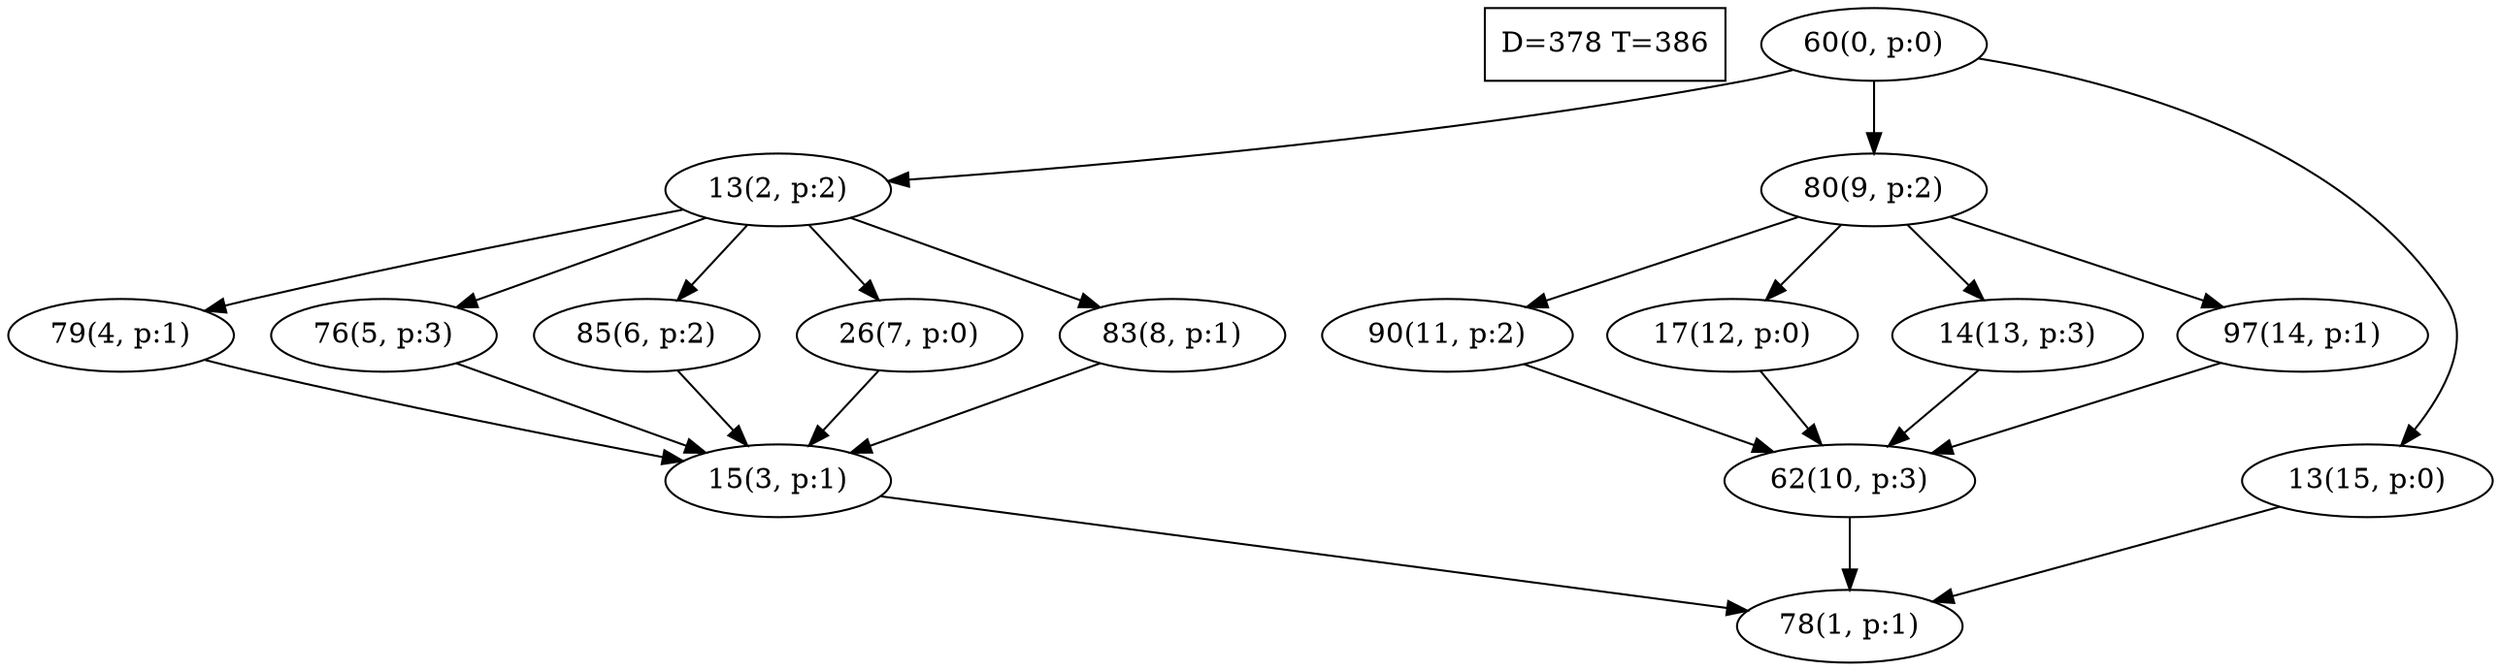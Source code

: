digraph Task {
i [shape=box, label="D=378 T=386"]; 
0 [label="60(0, p:0)"];
1 [label="78(1, p:1)"];
2 [label="13(2, p:2)"];
3 [label="15(3, p:1)"];
4 [label="79(4, p:1)"];
5 [label="76(5, p:3)"];
6 [label="85(6, p:2)"];
7 [label="26(7, p:0)"];
8 [label="83(8, p:1)"];
9 [label="80(9, p:2)"];
10 [label="62(10, p:3)"];
11 [label="90(11, p:2)"];
12 [label="17(12, p:0)"];
13 [label="14(13, p:3)"];
14 [label="97(14, p:1)"];
15 [label="13(15, p:0)"];
0 -> 2;
0 -> 9;
0 -> 15;
2 -> 4;
2 -> 5;
2 -> 6;
2 -> 7;
2 -> 8;
3 -> 1;
4 -> 3;
5 -> 3;
6 -> 3;
7 -> 3;
8 -> 3;
9 -> 11;
9 -> 12;
9 -> 13;
9 -> 14;
10 -> 1;
11 -> 10;
12 -> 10;
13 -> 10;
14 -> 10;
15 -> 1;
}